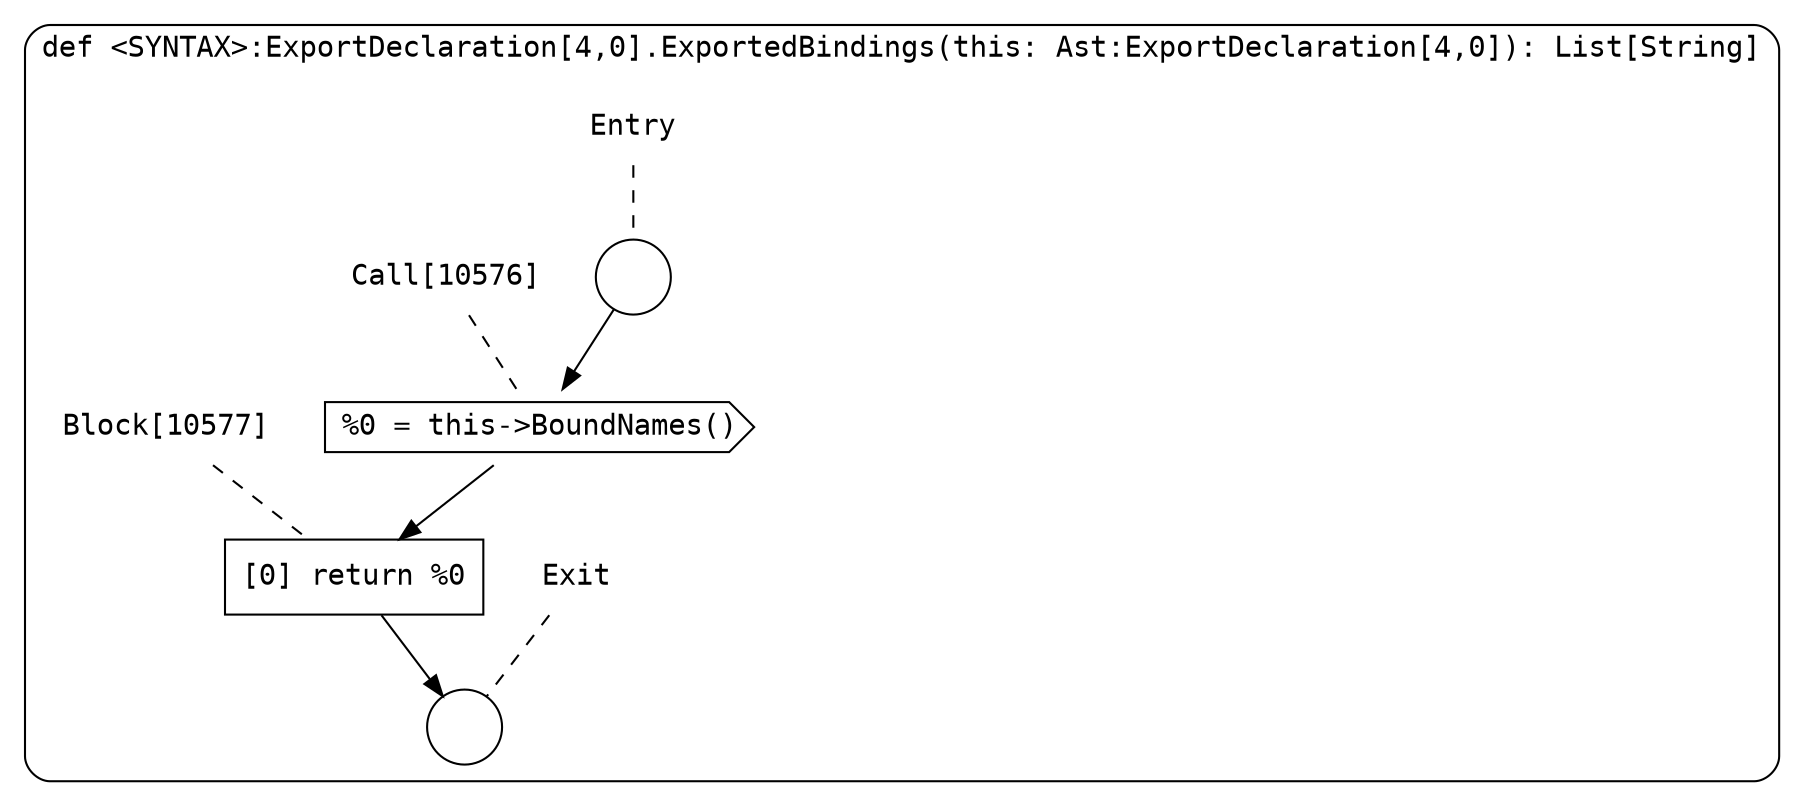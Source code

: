 digraph {
  graph [fontname = "Consolas"]
  node [fontname = "Consolas"]
  edge [fontname = "Consolas"]
  subgraph cluster1929 {
    label = "def <SYNTAX>:ExportDeclaration[4,0].ExportedBindings(this: Ast:ExportDeclaration[4,0]): List[String]"
    style = rounded
    cluster1929_entry_name [shape=none, label=<<font color="black">Entry</font>>]
    cluster1929_entry_name -> cluster1929_entry [arrowhead=none, color="black", style=dashed]
    cluster1929_entry [shape=circle label=" " color="black" fillcolor="white" style=filled]
    cluster1929_entry -> node10576 [color="black"]
    cluster1929_exit_name [shape=none, label=<<font color="black">Exit</font>>]
    cluster1929_exit_name -> cluster1929_exit [arrowhead=none, color="black", style=dashed]
    cluster1929_exit [shape=circle label=" " color="black" fillcolor="white" style=filled]
    node10576_name [shape=none, label=<<font color="black">Call[10576]</font>>]
    node10576_name -> node10576 [arrowhead=none, color="black", style=dashed]
    node10576 [shape=cds, label=<<font color="black">%0 = this-&gt;BoundNames()</font>> color="black" fillcolor="white", style=filled]
    node10576 -> node10577 [color="black"]
    node10577_name [shape=none, label=<<font color="black">Block[10577]</font>>]
    node10577_name -> node10577 [arrowhead=none, color="black", style=dashed]
    node10577 [shape=box, label=<<font color="black">[0] return %0<BR ALIGN="LEFT"/></font>> color="black" fillcolor="white", style=filled]
    node10577 -> cluster1929_exit [color="black"]
  }
}